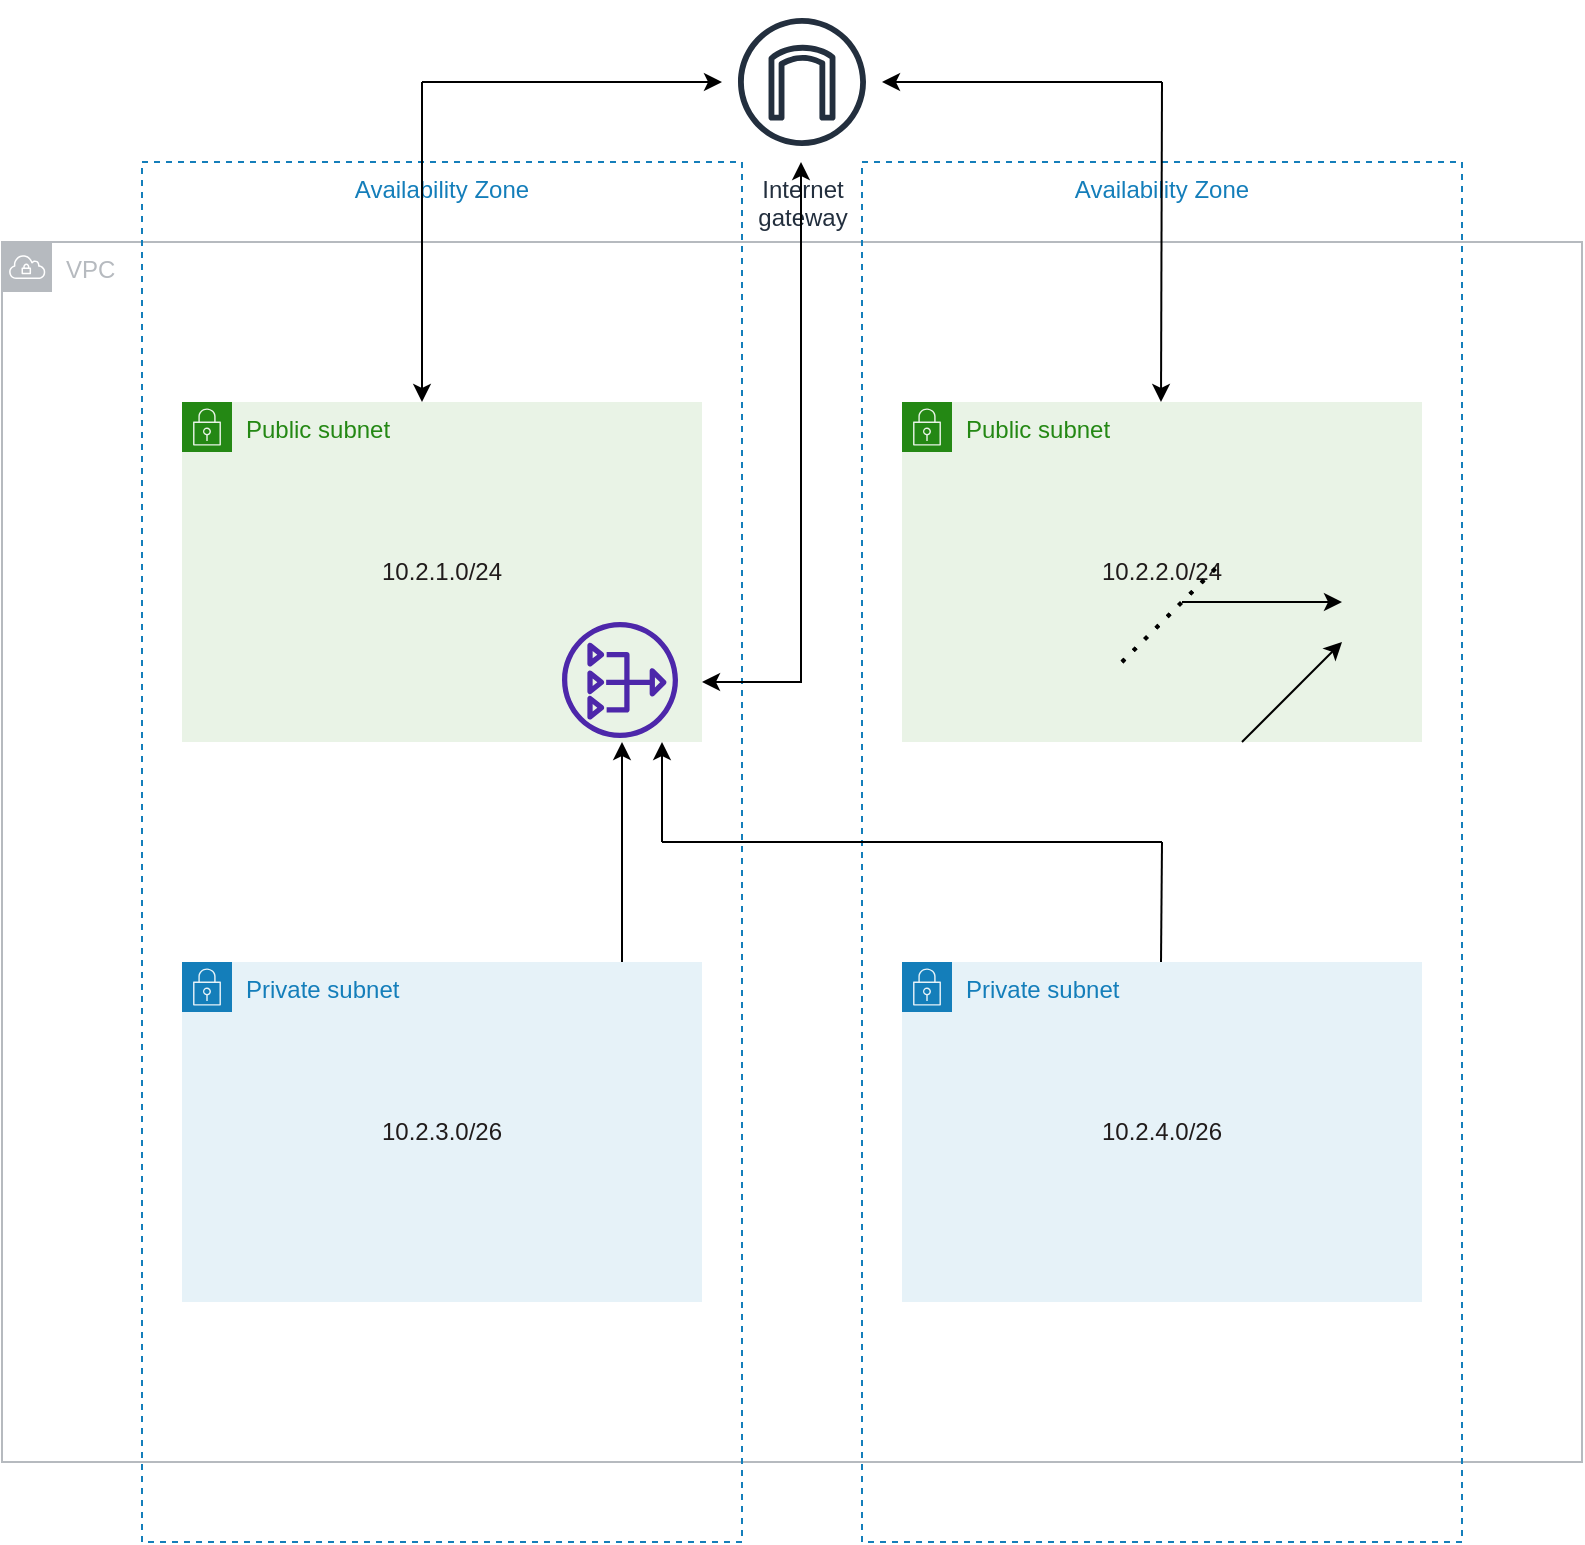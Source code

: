 <mxfile version="21.3.7" type="github">
  <diagram name="Page-1" id="fVsxe53hr6TX6Srur1B5">
    <mxGraphModel dx="1308" dy="1861" grid="1" gridSize="10" guides="1" tooltips="1" connect="1" arrows="1" fold="1" page="1" pageScale="1" pageWidth="850" pageHeight="1100" math="0" shadow="0">
      <root>
        <mxCell id="0" />
        <mxCell id="1" parent="0" />
        <mxCell id="iMSWGk_akWYxa529y-m4-34" value="Internet&#xa;gateway" style="sketch=0;outlineConnect=0;fontColor=#232F3E;gradientColor=none;strokeColor=#232F3E;fillColor=#ffffff;dashed=0;verticalLabelPosition=bottom;verticalAlign=top;align=center;html=1;fontSize=12;fontStyle=0;aspect=fixed;shape=mxgraph.aws4.resourceIcon;resIcon=mxgraph.aws4.internet_gateway;" vertex="1" parent="1">
          <mxGeometry x="390" y="-40" width="80" height="80" as="geometry" />
        </mxCell>
        <mxCell id="iMSWGk_akWYxa529y-m4-11" value="VPC" style="sketch=0;outlineConnect=0;gradientColor=none;html=1;whiteSpace=wrap;fontSize=12;fontStyle=0;shape=mxgraph.aws4.group;grIcon=mxgraph.aws4.group_vpc;strokeColor=#B6BABF;fillColor=none;verticalAlign=top;align=left;spacingLeft=30;fontColor=#B6BABF;dashed=0;" vertex="1" parent="1">
          <mxGeometry x="30" y="80" width="790" height="610" as="geometry" />
        </mxCell>
        <mxCell id="iMSWGk_akWYxa529y-m4-12" value="Public subnet" style="points=[[0,0],[0.25,0],[0.5,0],[0.75,0],[1,0],[1,0.25],[1,0.5],[1,0.75],[1,1],[0.75,1],[0.5,1],[0.25,1],[0,1],[0,0.75],[0,0.5],[0,0.25]];outlineConnect=0;gradientColor=none;html=1;whiteSpace=wrap;fontSize=12;fontStyle=0;container=1;pointerEvents=0;collapsible=0;recursiveResize=0;shape=mxgraph.aws4.group;grIcon=mxgraph.aws4.group_security_group;grStroke=0;strokeColor=#248814;fillColor=#E9F3E6;verticalAlign=top;align=left;spacingLeft=30;fontColor=#248814;dashed=0;" vertex="1" parent="1">
          <mxGeometry x="120" y="160" width="260" height="170" as="geometry" />
        </mxCell>
        <mxCell id="iMSWGk_akWYxa529y-m4-29" value="&lt;font color=&quot;#211c1c&quot;&gt;10.2.1.0/24&lt;/font&gt;" style="text;strokeColor=none;align=center;fillColor=none;html=1;verticalAlign=middle;whiteSpace=wrap;rounded=0;" vertex="1" parent="iMSWGk_akWYxa529y-m4-12">
          <mxGeometry x="80" y="70" width="100" height="30" as="geometry" />
        </mxCell>
        <mxCell id="iMSWGk_akWYxa529y-m4-22" value="Private subnet" style="points=[[0,0],[0.25,0],[0.5,0],[0.75,0],[1,0],[1,0.25],[1,0.5],[1,0.75],[1,1],[0.75,1],[0.5,1],[0.25,1],[0,1],[0,0.75],[0,0.5],[0,0.25]];outlineConnect=0;gradientColor=none;html=1;whiteSpace=wrap;fontSize=12;fontStyle=0;container=1;pointerEvents=0;collapsible=0;recursiveResize=0;shape=mxgraph.aws4.group;grIcon=mxgraph.aws4.group_security_group;grStroke=0;strokeColor=#147EBA;fillColor=#E6F2F8;verticalAlign=top;align=left;spacingLeft=30;fontColor=#147EBA;dashed=0;" vertex="1" parent="1">
          <mxGeometry x="120" y="440" width="260" height="170" as="geometry" />
        </mxCell>
        <mxCell id="iMSWGk_akWYxa529y-m4-32" value="&lt;font color=&quot;#211c1c&quot;&gt;10.2.3.0/26&lt;/font&gt;" style="text;strokeColor=none;align=center;fillColor=none;html=1;verticalAlign=middle;whiteSpace=wrap;rounded=0;" vertex="1" parent="iMSWGk_akWYxa529y-m4-22">
          <mxGeometry x="80" y="70" width="100" height="30" as="geometry" />
        </mxCell>
        <mxCell id="iMSWGk_akWYxa529y-m4-25" value="Public subnet" style="points=[[0,0],[0.25,0],[0.5,0],[0.75,0],[1,0],[1,0.25],[1,0.5],[1,0.75],[1,1],[0.75,1],[0.5,1],[0.25,1],[0,1],[0,0.75],[0,0.5],[0,0.25]];outlineConnect=0;gradientColor=none;html=1;whiteSpace=wrap;fontSize=12;fontStyle=0;container=1;pointerEvents=0;collapsible=0;recursiveResize=0;shape=mxgraph.aws4.group;grIcon=mxgraph.aws4.group_security_group;grStroke=0;strokeColor=#248814;fillColor=#E9F3E6;verticalAlign=top;align=left;spacingLeft=30;fontColor=#248814;dashed=0;" vertex="1" parent="1">
          <mxGeometry x="480" y="160" width="260" height="170" as="geometry" />
        </mxCell>
        <mxCell id="iMSWGk_akWYxa529y-m4-33" value="&lt;font color=&quot;#211c1c&quot;&gt;10.2.2.0/24&lt;/font&gt;" style="text;strokeColor=none;align=center;fillColor=none;html=1;verticalAlign=middle;whiteSpace=wrap;rounded=0;" vertex="1" parent="iMSWGk_akWYxa529y-m4-25">
          <mxGeometry x="80" y="70" width="100" height="30" as="geometry" />
        </mxCell>
        <mxCell id="iMSWGk_akWYxa529y-m4-27" value="Availability Zone" style="fillColor=none;strokeColor=#147EBA;dashed=1;verticalAlign=top;fontStyle=0;fontColor=#147EBA;whiteSpace=wrap;html=1;" vertex="1" parent="1">
          <mxGeometry x="460" y="40" width="300" height="690" as="geometry" />
        </mxCell>
        <mxCell id="iMSWGk_akWYxa529y-m4-26" value="Private subnet" style="points=[[0,0],[0.25,0],[0.5,0],[0.75,0],[1,0],[1,0.25],[1,0.5],[1,0.75],[1,1],[0.75,1],[0.5,1],[0.25,1],[0,1],[0,0.75],[0,0.5],[0,0.25]];outlineConnect=0;gradientColor=none;html=1;whiteSpace=wrap;fontSize=12;fontStyle=0;container=1;pointerEvents=0;collapsible=0;recursiveResize=0;shape=mxgraph.aws4.group;grIcon=mxgraph.aws4.group_security_group;grStroke=0;strokeColor=#147EBA;fillColor=#E6F2F8;verticalAlign=top;align=left;spacingLeft=30;fontColor=#147EBA;dashed=0;" vertex="1" parent="1">
          <mxGeometry x="480" y="440" width="260" height="170" as="geometry" />
        </mxCell>
        <mxCell id="iMSWGk_akWYxa529y-m4-31" value="&lt;font color=&quot;#211c1c&quot;&gt;10.2.4.0/26&lt;/font&gt;" style="text;strokeColor=none;align=center;fillColor=none;html=1;verticalAlign=middle;whiteSpace=wrap;rounded=0;" vertex="1" parent="iMSWGk_akWYxa529y-m4-26">
          <mxGeometry x="80" y="70" width="100" height="30" as="geometry" />
        </mxCell>
        <mxCell id="iMSWGk_akWYxa529y-m4-28" value="Availability Zone" style="fillColor=none;strokeColor=#147EBA;dashed=1;verticalAlign=top;fontStyle=0;fontColor=#147EBA;whiteSpace=wrap;html=1;" vertex="1" parent="1">
          <mxGeometry x="100" y="40" width="300" height="690" as="geometry" />
        </mxCell>
        <mxCell id="iMSWGk_akWYxa529y-m4-35" value="" style="edgeStyle=none;orthogonalLoop=1;jettySize=auto;html=1;rounded=0;" edge="1" parent="1">
          <mxGeometry width="80" relative="1" as="geometry">
            <mxPoint x="620" y="260" as="sourcePoint" />
            <mxPoint x="700" y="260" as="targetPoint" />
            <Array as="points" />
          </mxGeometry>
        </mxCell>
        <mxCell id="iMSWGk_akWYxa529y-m4-37" value="" style="endArrow=none;dashed=1;html=1;dashPattern=1 3;strokeWidth=2;rounded=0;" edge="1" parent="1">
          <mxGeometry width="50" height="50" relative="1" as="geometry">
            <mxPoint x="590" y="290" as="sourcePoint" />
            <mxPoint x="640" y="240" as="targetPoint" />
          </mxGeometry>
        </mxCell>
        <mxCell id="iMSWGk_akWYxa529y-m4-38" value="" style="endArrow=none;dashed=1;html=1;dashPattern=1 3;strokeWidth=2;rounded=0;" edge="1" parent="1">
          <mxGeometry width="50" height="50" relative="1" as="geometry">
            <mxPoint x="590" y="290" as="sourcePoint" />
            <mxPoint x="640" y="240" as="targetPoint" />
          </mxGeometry>
        </mxCell>
        <mxCell id="iMSWGk_akWYxa529y-m4-48" value="" style="sketch=0;outlineConnect=0;fontColor=#232F3E;gradientColor=none;fillColor=#4D27AA;strokeColor=none;dashed=0;verticalLabelPosition=bottom;verticalAlign=top;align=center;html=1;fontSize=12;fontStyle=0;aspect=fixed;pointerEvents=1;shape=mxgraph.aws4.nat_gateway;rotation=-90;direction=south;" vertex="1" parent="1">
          <mxGeometry x="310" y="270" width="58" height="58" as="geometry" />
        </mxCell>
        <mxCell id="iMSWGk_akWYxa529y-m4-57" value="" style="endArrow=classic;html=1;rounded=0;curved=1;" edge="1" parent="1">
          <mxGeometry width="50" height="50" relative="1" as="geometry">
            <mxPoint x="340" y="440" as="sourcePoint" />
            <mxPoint x="340" y="330" as="targetPoint" />
          </mxGeometry>
        </mxCell>
        <mxCell id="iMSWGk_akWYxa529y-m4-59" value="" style="endArrow=none;html=1;rounded=0;curved=1;" edge="1" parent="1">
          <mxGeometry width="50" height="50" relative="1" as="geometry">
            <mxPoint x="360" y="380" as="sourcePoint" />
            <mxPoint x="610" y="380" as="targetPoint" />
          </mxGeometry>
        </mxCell>
        <mxCell id="iMSWGk_akWYxa529y-m4-60" value="" style="endArrow=none;html=1;rounded=0;curved=1;" edge="1" parent="1">
          <mxGeometry width="50" height="50" relative="1" as="geometry">
            <mxPoint x="609.5" y="440" as="sourcePoint" />
            <mxPoint x="610" y="380" as="targetPoint" />
          </mxGeometry>
        </mxCell>
        <mxCell id="iMSWGk_akWYxa529y-m4-61" value="" style="endArrow=classic;html=1;rounded=0;curved=1;" edge="1" parent="1">
          <mxGeometry width="50" height="50" relative="1" as="geometry">
            <mxPoint x="360" y="380" as="sourcePoint" />
            <mxPoint x="360" y="330" as="targetPoint" />
          </mxGeometry>
        </mxCell>
        <mxCell id="iMSWGk_akWYxa529y-m4-63" value="" style="endArrow=classic;html=1;rounded=0;curved=1;" edge="1" parent="1">
          <mxGeometry width="50" height="50" relative="1" as="geometry">
            <mxPoint x="240" as="sourcePoint" />
            <mxPoint x="240" y="160" as="targetPoint" />
          </mxGeometry>
        </mxCell>
        <mxCell id="iMSWGk_akWYxa529y-m4-64" value="" style="endArrow=classic;html=1;rounded=0;curved=1;" edge="1" parent="1">
          <mxGeometry width="50" height="50" relative="1" as="geometry">
            <mxPoint x="650" y="330" as="sourcePoint" />
            <mxPoint x="700" y="280" as="targetPoint" />
          </mxGeometry>
        </mxCell>
        <mxCell id="iMSWGk_akWYxa529y-m4-65" value="" style="endArrow=classic;html=1;rounded=0;curved=1;" edge="1" parent="1" target="iMSWGk_akWYxa529y-m4-34">
          <mxGeometry width="50" height="50" relative="1" as="geometry">
            <mxPoint x="240" as="sourcePoint" />
            <mxPoint x="260" y="-50" as="targetPoint" />
          </mxGeometry>
        </mxCell>
        <mxCell id="iMSWGk_akWYxa529y-m4-66" value="" style="endArrow=classic;html=1;rounded=0;curved=1;" edge="1" parent="1" target="iMSWGk_akWYxa529y-m4-34">
          <mxGeometry width="50" height="50" relative="1" as="geometry">
            <mxPoint x="610" as="sourcePoint" />
            <mxPoint x="600" y="-50" as="targetPoint" />
          </mxGeometry>
        </mxCell>
        <mxCell id="iMSWGk_akWYxa529y-m4-67" value="" style="endArrow=classic;html=1;rounded=0;curved=1;" edge="1" parent="1">
          <mxGeometry width="50" height="50" relative="1" as="geometry">
            <mxPoint x="610" as="sourcePoint" />
            <mxPoint x="609.5" y="160" as="targetPoint" />
          </mxGeometry>
        </mxCell>
        <mxCell id="iMSWGk_akWYxa529y-m4-68" value="" style="endArrow=classic;html=1;rounded=0;curved=1;" edge="1" parent="1">
          <mxGeometry width="50" height="50" relative="1" as="geometry">
            <mxPoint x="429.5" y="300" as="sourcePoint" />
            <mxPoint x="429.5" y="40" as="targetPoint" />
          </mxGeometry>
        </mxCell>
        <mxCell id="iMSWGk_akWYxa529y-m4-70" value="" style="endArrow=classic;html=1;rounded=0;curved=1;" edge="1" parent="1">
          <mxGeometry width="50" height="50" relative="1" as="geometry">
            <mxPoint x="430" y="300" as="sourcePoint" />
            <mxPoint x="380" y="300" as="targetPoint" />
          </mxGeometry>
        </mxCell>
      </root>
    </mxGraphModel>
  </diagram>
</mxfile>
